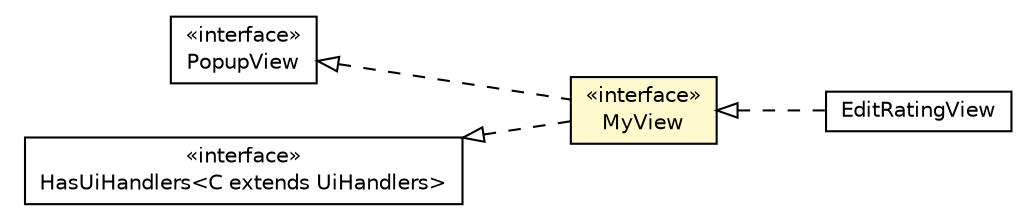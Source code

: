 #!/usr/local/bin/dot
#
# Class diagram 
# Generated by UMLGraph version R5_6-24-gf6e263 (http://www.umlgraph.org/)
#

digraph G {
	edge [fontname="Helvetica",fontsize=10,labelfontname="Helvetica",labelfontsize=10];
	node [fontname="Helvetica",fontsize=10,shape=plaintext];
	nodesep=0.25;
	ranksep=0.5;
	rankdir=LR;
	// com.gwtplatform.mvp.client.PopupView
	c176046 [label=<<table title="com.gwtplatform.mvp.client.PopupView" border="0" cellborder="1" cellspacing="0" cellpadding="2" port="p" href="../../../../../mvp/client/PopupView.html">
		<tr><td><table border="0" cellspacing="0" cellpadding="1">
<tr><td align="center" balign="center"> &#171;interface&#187; </td></tr>
<tr><td align="center" balign="center"> PopupView </td></tr>
		</table></td></tr>
		</table>>, URL="../../../../../mvp/client/PopupView.html", fontname="Helvetica", fontcolor="black", fontsize=10.0];
	// com.gwtplatform.mvp.client.HasUiHandlers<C extends com.gwtplatform.mvp.client.UiHandlers>
	c176047 [label=<<table title="com.gwtplatform.mvp.client.HasUiHandlers" border="0" cellborder="1" cellspacing="0" cellpadding="2" port="p" href="../../../../../mvp/client/HasUiHandlers.html">
		<tr><td><table border="0" cellspacing="0" cellpadding="1">
<tr><td align="center" balign="center"> &#171;interface&#187; </td></tr>
<tr><td align="center" balign="center"> HasUiHandlers&lt;C extends UiHandlers&gt; </td></tr>
		</table></td></tr>
		</table>>, URL="../../../../../mvp/client/HasUiHandlers.html", fontname="Helvetica", fontcolor="black", fontsize=10.0];
	// com.gwtplatform.carstore.client.application.rating.ui.EditRatingView
	c176374 [label=<<table title="com.gwtplatform.carstore.client.application.rating.ui.EditRatingView" border="0" cellborder="1" cellspacing="0" cellpadding="2" port="p" href="./EditRatingView.html">
		<tr><td><table border="0" cellspacing="0" cellpadding="1">
<tr><td align="center" balign="center"> EditRatingView </td></tr>
		</table></td></tr>
		</table>>, URL="./EditRatingView.html", fontname="Helvetica", fontcolor="black", fontsize=10.0];
	// com.gwtplatform.carstore.client.application.rating.ui.EditRatingPresenter.MyView
	c176377 [label=<<table title="com.gwtplatform.carstore.client.application.rating.ui.EditRatingPresenter.MyView" border="0" cellborder="1" cellspacing="0" cellpadding="2" port="p" bgcolor="lemonChiffon" href="./EditRatingPresenter.MyView.html">
		<tr><td><table border="0" cellspacing="0" cellpadding="1">
<tr><td align="center" balign="center"> &#171;interface&#187; </td></tr>
<tr><td align="center" balign="center"> MyView </td></tr>
		</table></td></tr>
		</table>>, URL="./EditRatingPresenter.MyView.html", fontname="Helvetica", fontcolor="black", fontsize=10.0];
	//com.gwtplatform.carstore.client.application.rating.ui.EditRatingView implements com.gwtplatform.carstore.client.application.rating.ui.EditRatingPresenter.MyView
	c176377:p -> c176374:p [dir=back,arrowtail=empty,style=dashed];
	//com.gwtplatform.carstore.client.application.rating.ui.EditRatingPresenter.MyView implements com.gwtplatform.mvp.client.PopupView
	c176046:p -> c176377:p [dir=back,arrowtail=empty,style=dashed];
	//com.gwtplatform.carstore.client.application.rating.ui.EditRatingPresenter.MyView implements com.gwtplatform.mvp.client.HasUiHandlers<C extends com.gwtplatform.mvp.client.UiHandlers>
	c176047:p -> c176377:p [dir=back,arrowtail=empty,style=dashed];
}

